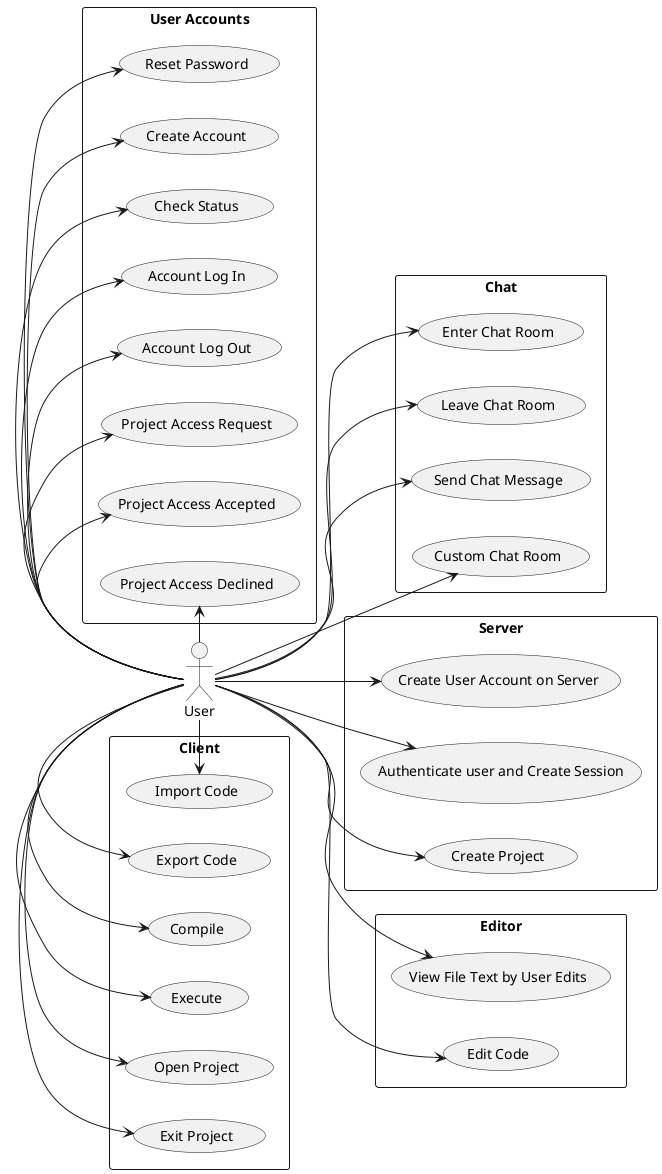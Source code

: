 @startuml

left to right direction

:User: as user


rectangle Chat {
(Enter Chat Room) as chat_enterRoom
(Leave Chat Room) as chat_leaveRoom
(Send Chat Message) as chat_sendMessage
(Custom Chat Room) as chat_customRoom
}

rectangle Server {
(Create User Account on Server) as s_createAccount
(Authenticate user and Create Session) as s_authSession
(Create Project) as s_createProject
}

rectangle Client {
(Import Code) as c_importCode
(Export Code) as c_exportCode
(Compile) as c_compile
(Execute) as c_execute
(Open Project) as c_openProject
(Exit Project) as c_exitProject
}

rectangle Editor {
(View File Text by User Edits) as e_viewUser
(Edit Code) as e_editCode
}

rectangle "User Accounts" {
(Reset Password) as ua_resetPassword
(Create Account) as ua_createAccount
(Check Status) as ua_checkStatus
(Account Log In) as ua_login
(Account Log Out) as ua_logout
(Project Access Request) as ua_projectRequest
(Project Access Accepted) as ua_projectAccept
(Project Access Declined) as ua_projectDecline
}

user --> chat_enterRoom
user --> chat_leaveRoom
user --> chat_sendMessage
user --> chat_customRoom

user --> s_createAccount
user --> s_authSession
user --> s_createProject

user --l-> c_importCode
user --l-> c_exportCode
user --l-> c_compile
user --l-> c_execute
user --l-> c_openProject
user --l-> c_exitProject

user --> e_viewUser
user --> e_editCode

user --l-> ua_resetPassword
user --l-> ua_createAccount
user --l-> ua_checkStatus
user --l-> ua_login
user --l-> ua_logout
user --l-> ua_projectRequest
user --l-> ua_projectAccept
user --l-> ua_projectDecline

@enduml
